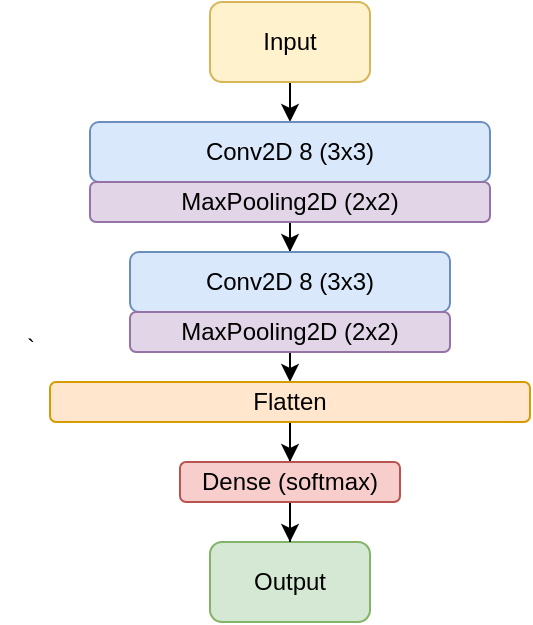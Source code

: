 <mxfile version="26.2.5">
  <diagram name="Page-1" id="19d8dcba-68ad-dc05-1034-9cf7b2a963f6">
    <mxGraphModel dx="497" dy="251" grid="1" gridSize="10" guides="1" tooltips="1" connect="1" arrows="1" fold="1" page="1" pageScale="1" pageWidth="1100" pageHeight="850" background="none" math="0" shadow="0">
      <root>
        <mxCell id="0" />
        <mxCell id="1" parent="0" />
        <mxCell id="2LfkLw7UMkRZDA_Cnnon-17" style="edgeStyle=orthogonalEdgeStyle;rounded=0;orthogonalLoop=1;jettySize=auto;html=1;exitX=0.5;exitY=1;exitDx=0;exitDy=0;entryX=0.5;entryY=0;entryDx=0;entryDy=0;" edge="1" parent="1" source="2LfkLw7UMkRZDA_Cnnon-1" target="2LfkLw7UMkRZDA_Cnnon-4">
          <mxGeometry relative="1" as="geometry" />
        </mxCell>
        <mxCell id="2LfkLw7UMkRZDA_Cnnon-1" value="Input" style="rounded=1;whiteSpace=wrap;html=1;fillColor=#fff2cc;strokeColor=#d6b656;" vertex="1" parent="1">
          <mxGeometry x="360" y="40" width="80" height="40" as="geometry" />
        </mxCell>
        <mxCell id="2LfkLw7UMkRZDA_Cnnon-2" value="Output" style="rounded=1;whiteSpace=wrap;html=1;fillColor=#d5e8d4;strokeColor=#82b366;" vertex="1" parent="1">
          <mxGeometry x="360" y="310" width="80" height="40" as="geometry" />
        </mxCell>
        <mxCell id="2LfkLw7UMkRZDA_Cnnon-4" value="Conv2D&amp;nbsp;&lt;span style=&quot;background-color: transparent; color: light-dark(rgb(0, 0, 0), rgb(255, 255, 255));&quot;&gt;8 (3х3)&lt;/span&gt;" style="rounded=1;whiteSpace=wrap;html=1;fillColor=#dae8fc;strokeColor=#6c8ebf;" vertex="1" parent="1">
          <mxGeometry x="300" y="100" width="200" height="30" as="geometry" />
        </mxCell>
        <mxCell id="2LfkLw7UMkRZDA_Cnnon-20" style="edgeStyle=orthogonalEdgeStyle;rounded=0;orthogonalLoop=1;jettySize=auto;html=1;entryX=0.5;entryY=0;entryDx=0;entryDy=0;" edge="1" parent="1" source="2LfkLw7UMkRZDA_Cnnon-5" target="2LfkLw7UMkRZDA_Cnnon-7">
          <mxGeometry relative="1" as="geometry" />
        </mxCell>
        <mxCell id="2LfkLw7UMkRZDA_Cnnon-5" value="MaxPooling2D&amp;nbsp;&lt;span style=&quot;background-color: transparent; color: light-dark(rgb(0, 0, 0), rgb(255, 255, 255));&quot;&gt;(2х2)&lt;/span&gt;" style="rounded=1;whiteSpace=wrap;html=1;fillColor=#e1d5e7;strokeColor=#9673a6;" vertex="1" parent="1">
          <mxGeometry x="300" y="130" width="200" height="20" as="geometry" />
        </mxCell>
        <mxCell id="2LfkLw7UMkRZDA_Cnnon-7" value="Conv2D&amp;nbsp;&lt;span style=&quot;background-color: transparent; color: light-dark(rgb(0, 0, 0), rgb(255, 255, 255));&quot;&gt;8 (3х3)&lt;/span&gt;" style="rounded=1;whiteSpace=wrap;html=1;fillColor=#dae8fc;strokeColor=#6c8ebf;" vertex="1" parent="1">
          <mxGeometry x="320" y="165" width="160" height="30" as="geometry" />
        </mxCell>
        <mxCell id="2LfkLw7UMkRZDA_Cnnon-57" style="edgeStyle=orthogonalEdgeStyle;rounded=0;orthogonalLoop=1;jettySize=auto;html=1;exitX=0.5;exitY=1;exitDx=0;exitDy=0;entryX=0.5;entryY=0;entryDx=0;entryDy=0;" edge="1" parent="1" source="2LfkLw7UMkRZDA_Cnnon-8" target="2LfkLw7UMkRZDA_Cnnon-24">
          <mxGeometry relative="1" as="geometry" />
        </mxCell>
        <mxCell id="2LfkLw7UMkRZDA_Cnnon-8" value="MaxPooling2D&amp;nbsp;&lt;span style=&quot;background-color: transparent; color: light-dark(rgb(0, 0, 0), rgb(255, 255, 255));&quot;&gt;(2х2)&lt;/span&gt;" style="rounded=1;whiteSpace=wrap;html=1;fillColor=#e1d5e7;strokeColor=#9673a6;" vertex="1" parent="1">
          <mxGeometry x="320" y="195" width="160" height="20" as="geometry" />
        </mxCell>
        <mxCell id="2LfkLw7UMkRZDA_Cnnon-59" style="edgeStyle=orthogonalEdgeStyle;rounded=0;orthogonalLoop=1;jettySize=auto;html=1;entryX=0.5;entryY=0;entryDx=0;entryDy=0;" edge="1" parent="1" source="2LfkLw7UMkRZDA_Cnnon-24" target="2LfkLw7UMkRZDA_Cnnon-58">
          <mxGeometry relative="1" as="geometry" />
        </mxCell>
        <mxCell id="2LfkLw7UMkRZDA_Cnnon-24" value="Flatten" style="rounded=1;whiteSpace=wrap;html=1;fillColor=#ffe6cc;strokeColor=#d79b00;" vertex="1" parent="1">
          <mxGeometry x="280" y="230" width="240" height="20" as="geometry" />
        </mxCell>
        <mxCell id="2LfkLw7UMkRZDA_Cnnon-47" value="`" style="text;html=1;align=center;verticalAlign=middle;resizable=0;points=[];autosize=1;strokeColor=none;fillColor=none;" vertex="1" parent="1">
          <mxGeometry x="255" y="198" width="30" height="30" as="geometry" />
        </mxCell>
        <mxCell id="2LfkLw7UMkRZDA_Cnnon-60" style="edgeStyle=orthogonalEdgeStyle;rounded=0;orthogonalLoop=1;jettySize=auto;html=1;entryX=0.5;entryY=0;entryDx=0;entryDy=0;" edge="1" parent="1" source="2LfkLw7UMkRZDA_Cnnon-58" target="2LfkLw7UMkRZDA_Cnnon-2">
          <mxGeometry relative="1" as="geometry" />
        </mxCell>
        <mxCell id="2LfkLw7UMkRZDA_Cnnon-58" value="Dense (softmax)" style="rounded=1;whiteSpace=wrap;html=1;fillColor=#f8cecc;strokeColor=#b85450;" vertex="1" parent="1">
          <mxGeometry x="345" y="270" width="110" height="20" as="geometry" />
        </mxCell>
      </root>
    </mxGraphModel>
  </diagram>
</mxfile>
